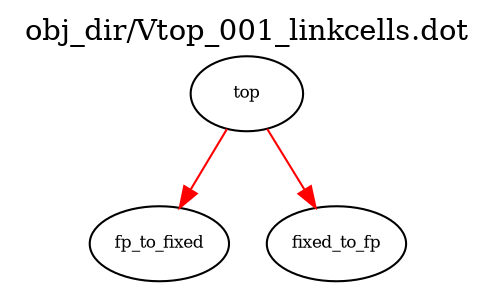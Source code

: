 digraph v3graph {
	graph	[label="obj_dir/Vtop_001_linkcells.dot",
		 labelloc=t, labeljust=l,
		 //size="7.5,10",
		 rankdir=TB];
	n0	[fontsize=8 label="top", color=black];
	n1	[fontsize=8 label="fp_to_fixed", color=black];
	n2	[fontsize=8 label="fixed_to_fp", color=black];
	n0 -> n1 [fontsize=8 label="" weight=1 color=red];
	n0 -> n2 [fontsize=8 label="" weight=1 color=red];
}
